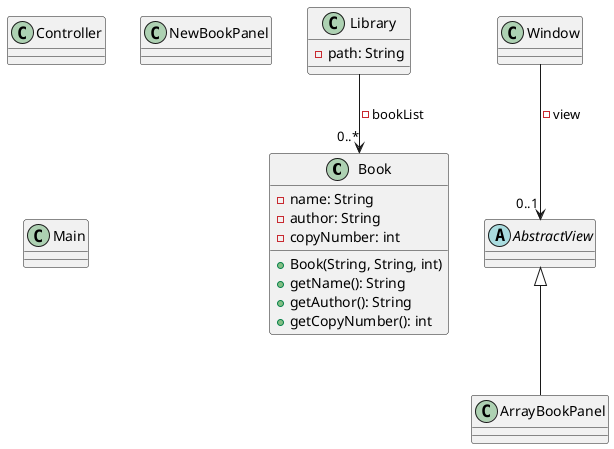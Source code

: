 @startuml
'https://plantuml.com/class-diagram

class Book {
    -name: String
    -author: String
    -copyNumber: int

    +Book(String, String, int)
    +getName(): String
    +getAuthor(): String
    +getCopyNumber(): int
}

class Library {
    -path: String
}

class Controller {

}

class Window {
}

abstract class AbstractView {
}

class ArrayBookPanel {
}

class NewBookPanel {

}

class Main

AbstractView <|-- ArrayBookPanel

Window --> "0..1" AbstractView: -view
Library --> "0..*" Book: -bookList

@enduml